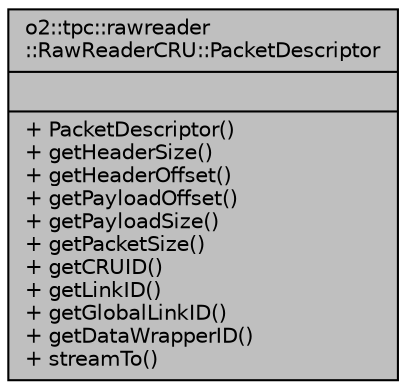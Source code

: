 digraph "o2::tpc::rawreader::RawReaderCRU::PacketDescriptor"
{
 // INTERACTIVE_SVG=YES
  bgcolor="transparent";
  edge [fontname="Helvetica",fontsize="10",labelfontname="Helvetica",labelfontsize="10"];
  node [fontname="Helvetica",fontsize="10",shape=record];
  Node1 [label="{o2::tpc::rawreader\l::RawReaderCRU::PacketDescriptor\n||+ PacketDescriptor()\l+ getHeaderSize()\l+ getHeaderOffset()\l+ getPayloadOffset()\l+ getPayloadSize()\l+ getPacketSize()\l+ getCRUID()\l+ getLinkID()\l+ getGlobalLinkID()\l+ getDataWrapperID()\l+ streamTo()\l}",height=0.2,width=0.4,color="black", fillcolor="grey75", style="filled", fontcolor="black"];
}
